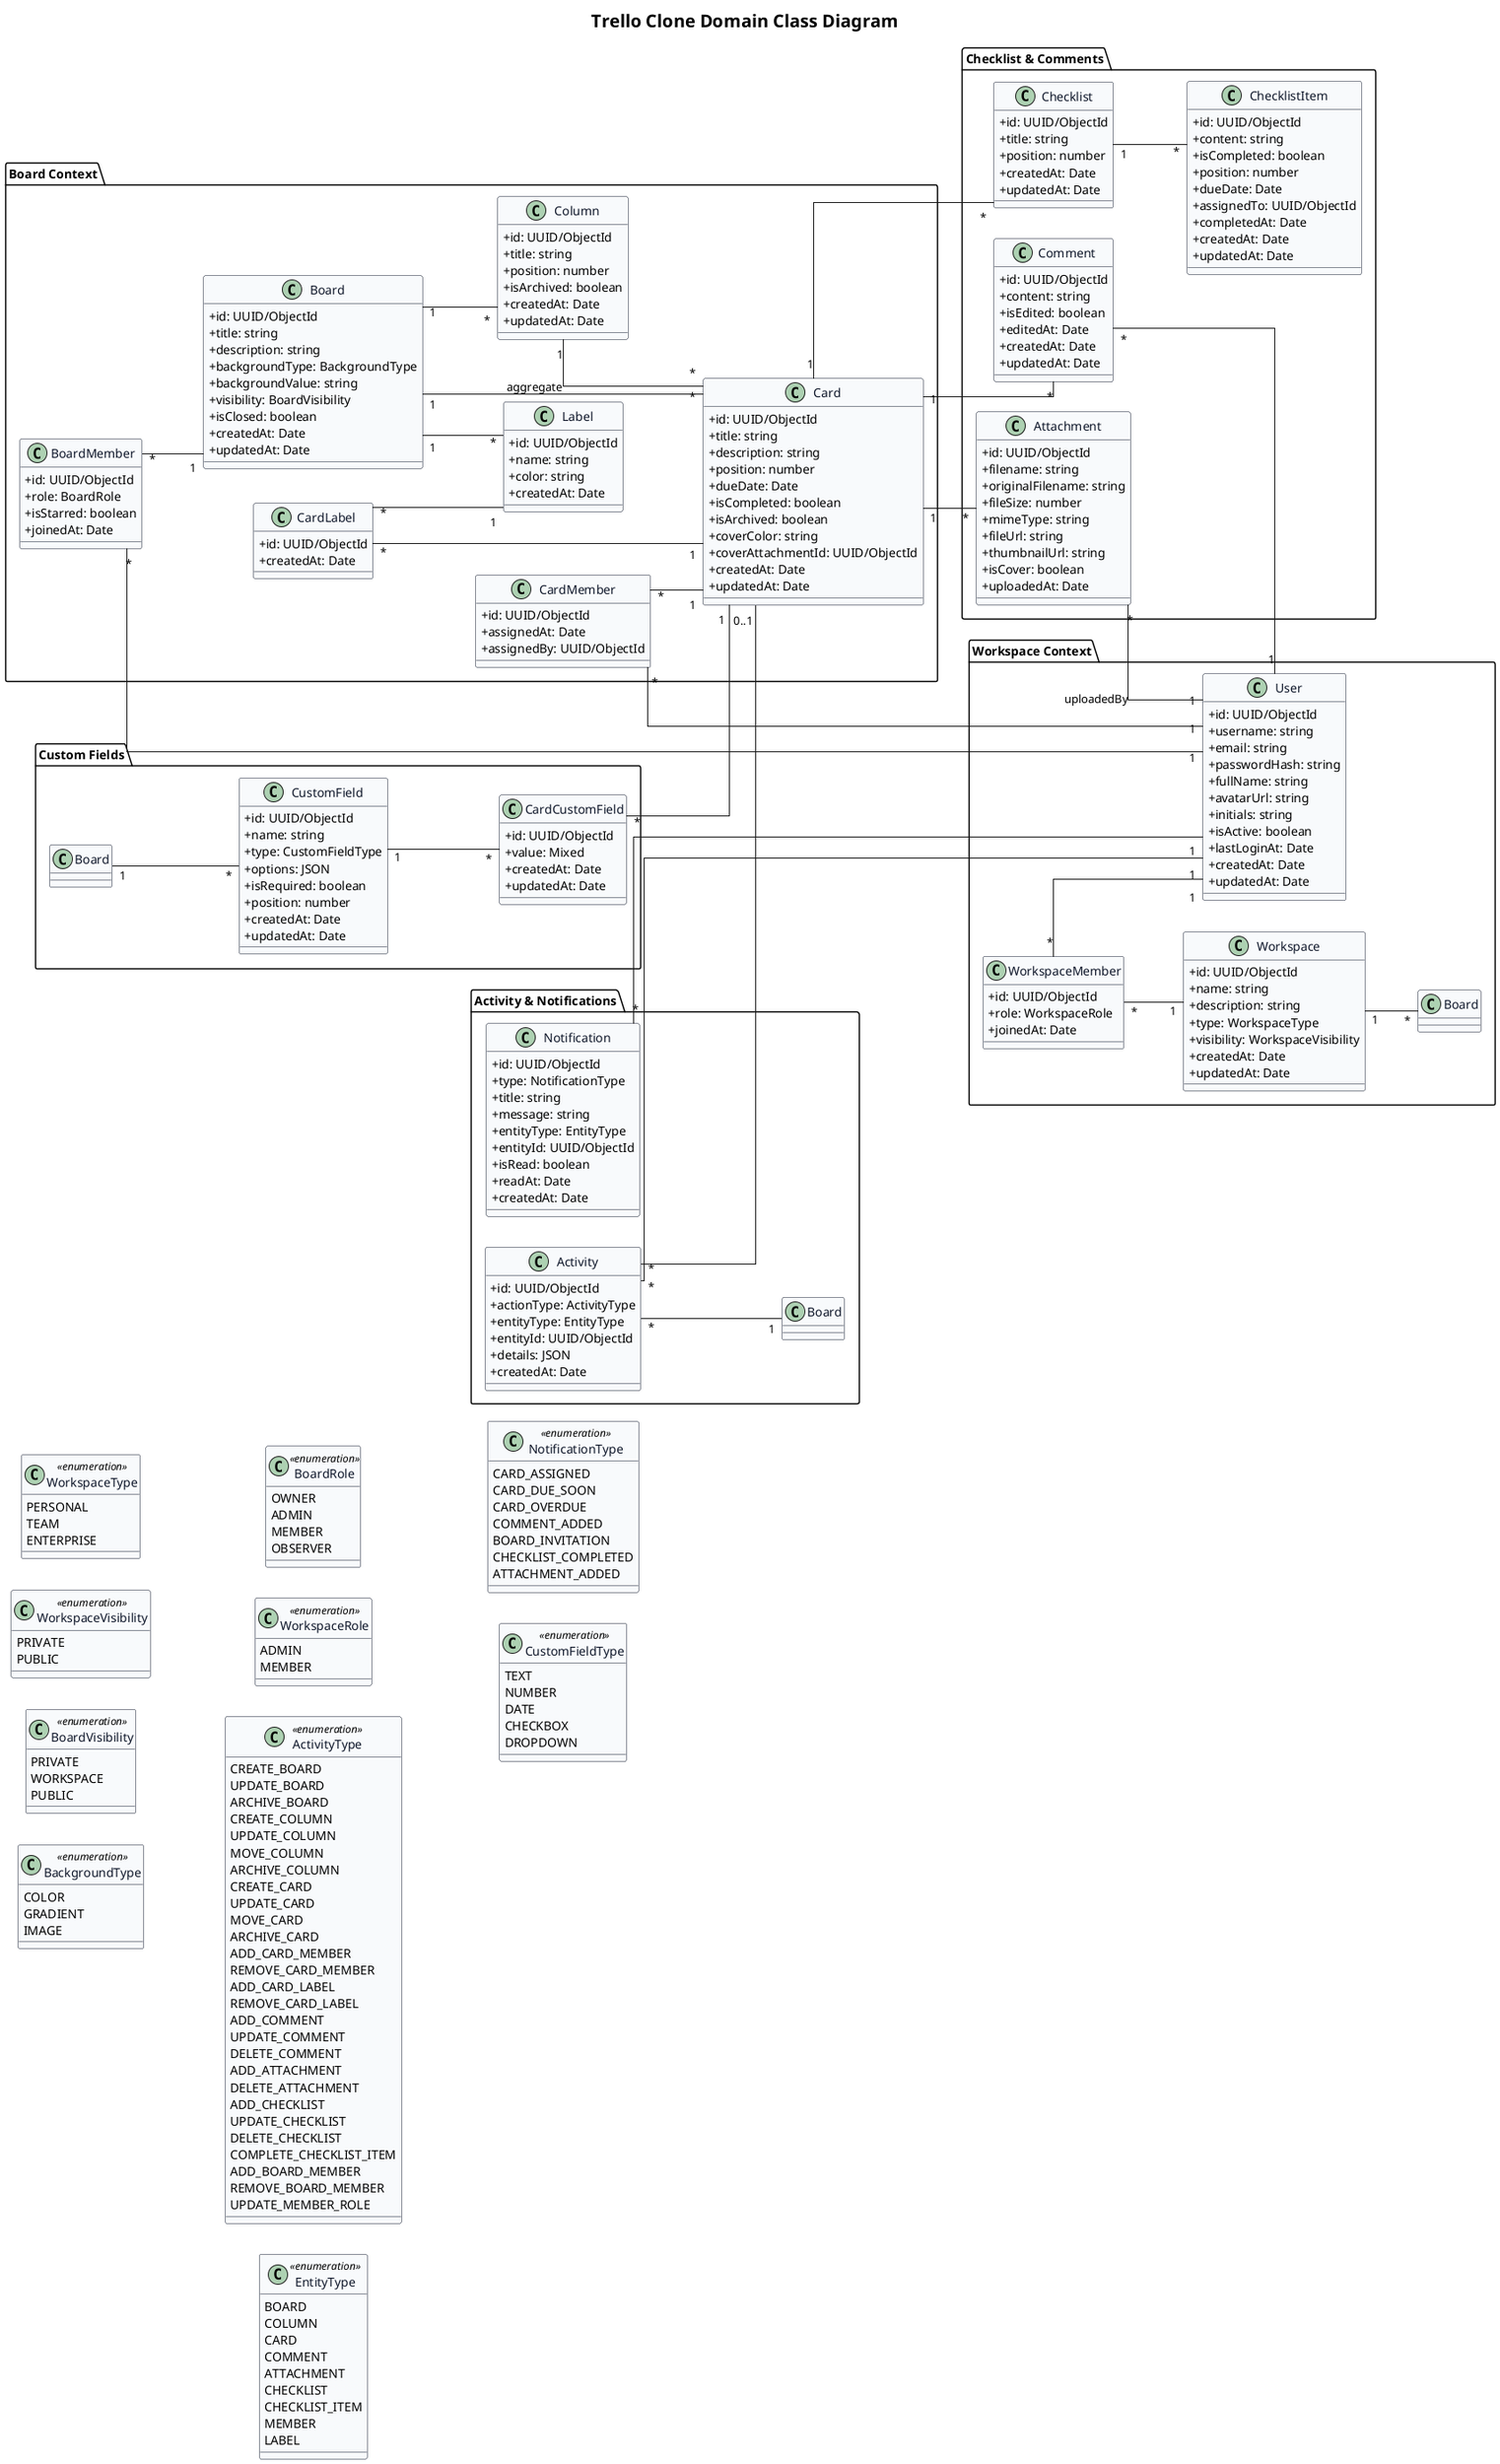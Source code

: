 @startuml TrelloClassDiagram
skinparam titleFontSize 20
skinparam classAttributeIconSize 0
skinparam backgroundColor #FFFFFF
skinparam linetype ortho
skinparam classBackgroundColor #f8fafc
skinparam classBorderColor #0f172a
skinparam classFontColor #0f172a

left to right direction

title Trello Clone Domain Class Diagram

package "Workspace Context" {
  class User {
    +id: UUID/ObjectId
    +username: string
    +email: string
    +passwordHash: string
    +fullName: string
    +avatarUrl: string
    +initials: string
    +isActive: boolean
    +lastLoginAt: Date
    +createdAt: Date
    +updatedAt: Date
  }

  class Workspace {
    +id: UUID/ObjectId
    +name: string
    +description: string
    +type: WorkspaceType
    +visibility: WorkspaceVisibility
    +createdAt: Date
    +updatedAt: Date
  }

  class WorkspaceMember {
    +id: UUID/ObjectId
    +role: WorkspaceRole
    +joinedAt: Date
  }

  WorkspaceMember "*" -- "1" Workspace
  WorkspaceMember "*" -- "1" User
  Workspace "1" -- "*" Board
}

package "Board Context" {
  class Board {
    +id: UUID/ObjectId
    +title: string
    +description: string
    +backgroundType: BackgroundType
    +backgroundValue: string
    +visibility: BoardVisibility
    +isClosed: boolean
    +createdAt: Date
    +updatedAt: Date
  }

  class BoardMember {
    +id: UUID/ObjectId
    +role: BoardRole
    +isStarred: boolean
    +joinedAt: Date
  }

  class Column {
    +id: UUID/ObjectId
    +title: string
    +position: number
    +isArchived: boolean
    +createdAt: Date
    +updatedAt: Date
  }

  class Card {
    +id: UUID/ObjectId
    +title: string
    +description: string
    +position: number
    +dueDate: Date
    +isCompleted: boolean
    +isArchived: boolean
    +coverColor: string
    +coverAttachmentId: UUID/ObjectId
    +createdAt: Date
    +updatedAt: Date
  }

  class CardMember {
    +id: UUID/ObjectId
    +assignedAt: Date
    +assignedBy: UUID/ObjectId
  }

  class Label {
    +id: UUID/ObjectId
    +name: string
    +color: string
    +createdAt: Date
  }

  class CardLabel {
    +id: UUID/ObjectId
    +createdAt: Date
  }

  BoardMember "*" -- "1" Board
  BoardMember "*" -- "1" User
  Board "1" -- "*" Column
  Column "1" -- "*" Card
  Board "1" -- "*" Card : aggregate
  CardMember "*" -- "1" Card
  CardMember "*" -- "1" User
  Board "1" -- "*" Label
  CardLabel "*" -- "1" Card
  CardLabel "*" -- "1" Label
}

package "Checklist & Comments" {
  class Checklist {
    +id: UUID/ObjectId
    +title: string
    +position: number
    +createdAt: Date
    +updatedAt: Date
  }

  class ChecklistItem {
    +id: UUID/ObjectId
    +content: string
    +isCompleted: boolean
    +position: number
    +dueDate: Date
    +assignedTo: UUID/ObjectId
    +completedAt: Date
    +createdAt: Date
    +updatedAt: Date
  }

  class Comment {
    +id: UUID/ObjectId
    +content: string
    +isEdited: boolean
    +editedAt: Date
    +createdAt: Date
    +updatedAt: Date
  }

  class Attachment {
    +id: UUID/ObjectId
    +filename: string
    +originalFilename: string
    +fileSize: number
    +mimeType: string
    +fileUrl: string
    +thumbnailUrl: string
    +isCover: boolean
    +uploadedAt: Date
  }

  Card "1" -- "*" Checklist
  Checklist "1" -- "*" ChecklistItem
  Card "1" -- "*" Comment
  Comment "*" -- "1" User
  Card "1" -- "*" Attachment
  Attachment "*" -- "1" User : uploadedBy
}

package "Activity & Notifications" {
  class Activity {
    +id: UUID/ObjectId
    +actionType: ActivityType
    +entityType: EntityType
    +entityId: UUID/ObjectId
    +details: JSON
    +createdAt: Date
  }

  class Notification {
    +id: UUID/ObjectId
    +type: NotificationType
    +title: string
    +message: string
    +entityType: EntityType
    +entityId: UUID/ObjectId
    +isRead: boolean
    +readAt: Date
    +createdAt: Date
  }

  Activity "*" -- "1" Board
  Activity "*" -- "0..1" Card
  Activity "*" -- "1" User
  Notification "*" -- "1" User
}

package "Custom Fields" {
  class CustomField {
    +id: UUID/ObjectId
    +name: string
    +type: CustomFieldType
    +options: JSON
    +isRequired: boolean
    +position: number
    +createdAt: Date
    +updatedAt: Date
  }

  class CardCustomField {
    +id: UUID/ObjectId
    +value: Mixed
    +createdAt: Date
    +updatedAt: Date
  }

  Board "1" -- "*" CustomField
  CustomField "1" -- "*" CardCustomField
  CardCustomField "*" -- "1" Card
}

' Enumerations
class WorkspaceType <<enumeration>> {
  PERSONAL
  TEAM
  ENTERPRISE
}
class WorkspaceVisibility <<enumeration>> {
  PRIVATE
  PUBLIC
}
class BoardVisibility <<enumeration>> {
  PRIVATE
  WORKSPACE
  PUBLIC
}
class BackgroundType <<enumeration>> {
  COLOR
  GRADIENT
  IMAGE
}
class BoardRole <<enumeration>> {
  OWNER
  ADMIN
  MEMBER
  OBSERVER
}
class WorkspaceRole <<enumeration>> {
  ADMIN
  MEMBER
}
class ActivityType <<enumeration>> {
  CREATE_BOARD
  UPDATE_BOARD
  ARCHIVE_BOARD
  CREATE_COLUMN
  UPDATE_COLUMN
  MOVE_COLUMN
  ARCHIVE_COLUMN
  CREATE_CARD
  UPDATE_CARD
  MOVE_CARD
  ARCHIVE_CARD
  ADD_CARD_MEMBER
  REMOVE_CARD_MEMBER
  ADD_CARD_LABEL
  REMOVE_CARD_LABEL
  ADD_COMMENT
  UPDATE_COMMENT
  DELETE_COMMENT
  ADD_ATTACHMENT
  DELETE_ATTACHMENT
  ADD_CHECKLIST
  UPDATE_CHECKLIST
  DELETE_CHECKLIST
  COMPLETE_CHECKLIST_ITEM
  ADD_BOARD_MEMBER
  REMOVE_BOARD_MEMBER
  UPDATE_MEMBER_ROLE
}
class EntityType <<enumeration>> {
  BOARD
  COLUMN
  CARD
  COMMENT
  ATTACHMENT
  CHECKLIST
  CHECKLIST_ITEM
  MEMBER
  LABEL
}
class NotificationType <<enumeration>> {
  CARD_ASSIGNED
  CARD_DUE_SOON
  CARD_OVERDUE
  COMMENT_ADDED
  BOARD_INVITATION
  CHECKLIST_COMPLETED
  ATTACHMENT_ADDED
}
class CustomFieldType <<enumeration>> {
  TEXT
  NUMBER
  DATE
  CHECKBOX
  DROPDOWN
}

@enduml
